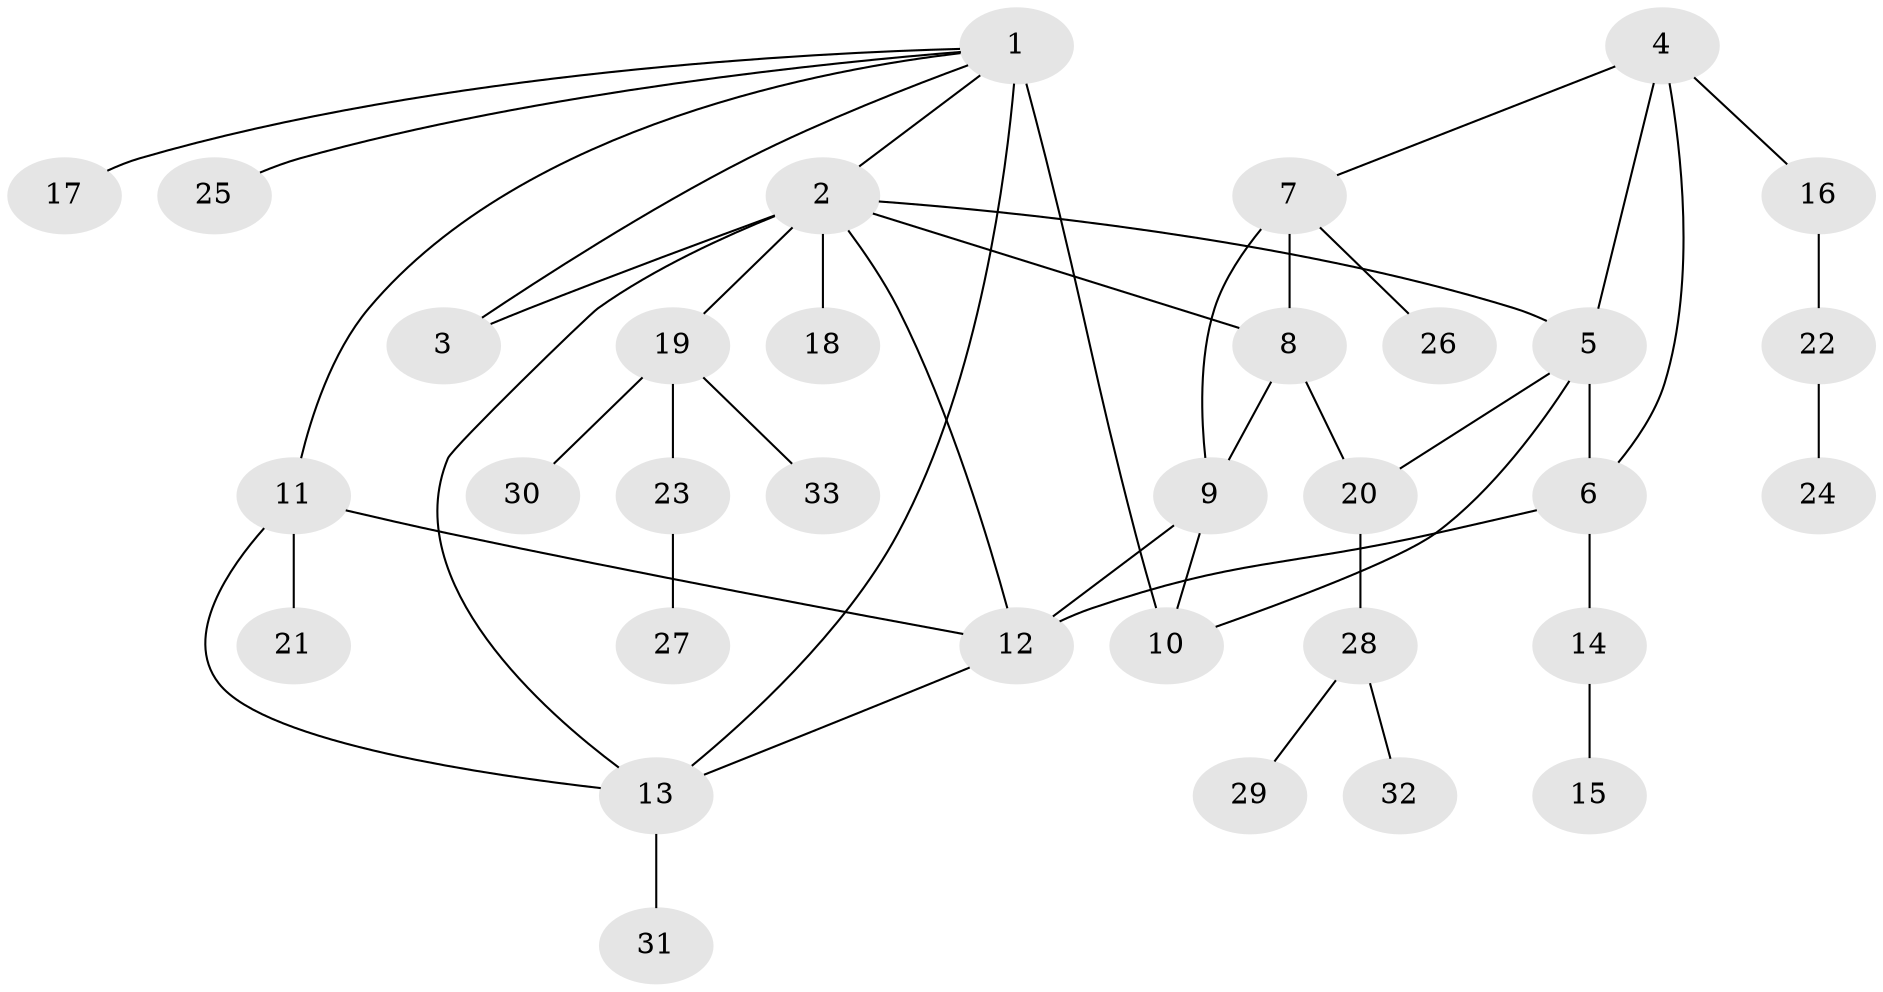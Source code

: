 // original degree distribution, {3: 0.12121212121212122, 12: 0.015151515151515152, 5: 0.06060606060606061, 6: 0.015151515151515152, 4: 0.06060606060606061, 7: 0.045454545454545456, 8: 0.015151515151515152, 1: 0.5606060606060606, 2: 0.10606060606060606}
// Generated by graph-tools (version 1.1) at 2025/37/03/09/25 02:37:36]
// undirected, 33 vertices, 45 edges
graph export_dot {
graph [start="1"]
  node [color=gray90,style=filled];
  1;
  2;
  3;
  4;
  5;
  6;
  7;
  8;
  9;
  10;
  11;
  12;
  13;
  14;
  15;
  16;
  17;
  18;
  19;
  20;
  21;
  22;
  23;
  24;
  25;
  26;
  27;
  28;
  29;
  30;
  31;
  32;
  33;
  1 -- 2 [weight=1.0];
  1 -- 3 [weight=1.0];
  1 -- 10 [weight=5.0];
  1 -- 11 [weight=1.0];
  1 -- 13 [weight=1.0];
  1 -- 17 [weight=1.0];
  1 -- 25 [weight=1.0];
  2 -- 3 [weight=1.0];
  2 -- 5 [weight=1.0];
  2 -- 8 [weight=1.0];
  2 -- 12 [weight=1.0];
  2 -- 13 [weight=1.0];
  2 -- 18 [weight=4.0];
  2 -- 19 [weight=1.0];
  4 -- 5 [weight=1.0];
  4 -- 6 [weight=1.0];
  4 -- 7 [weight=1.0];
  4 -- 16 [weight=1.0];
  5 -- 6 [weight=1.0];
  5 -- 10 [weight=1.0];
  5 -- 20 [weight=1.0];
  6 -- 12 [weight=1.0];
  6 -- 14 [weight=1.0];
  7 -- 8 [weight=3.0];
  7 -- 9 [weight=1.0];
  7 -- 26 [weight=1.0];
  8 -- 9 [weight=1.0];
  8 -- 20 [weight=1.0];
  9 -- 10 [weight=1.0];
  9 -- 12 [weight=1.0];
  11 -- 12 [weight=1.0];
  11 -- 13 [weight=1.0];
  11 -- 21 [weight=3.0];
  12 -- 13 [weight=1.0];
  13 -- 31 [weight=2.0];
  14 -- 15 [weight=1.0];
  16 -- 22 [weight=1.0];
  19 -- 23 [weight=1.0];
  19 -- 30 [weight=1.0];
  19 -- 33 [weight=1.0];
  20 -- 28 [weight=1.0];
  22 -- 24 [weight=1.0];
  23 -- 27 [weight=1.0];
  28 -- 29 [weight=1.0];
  28 -- 32 [weight=1.0];
}
